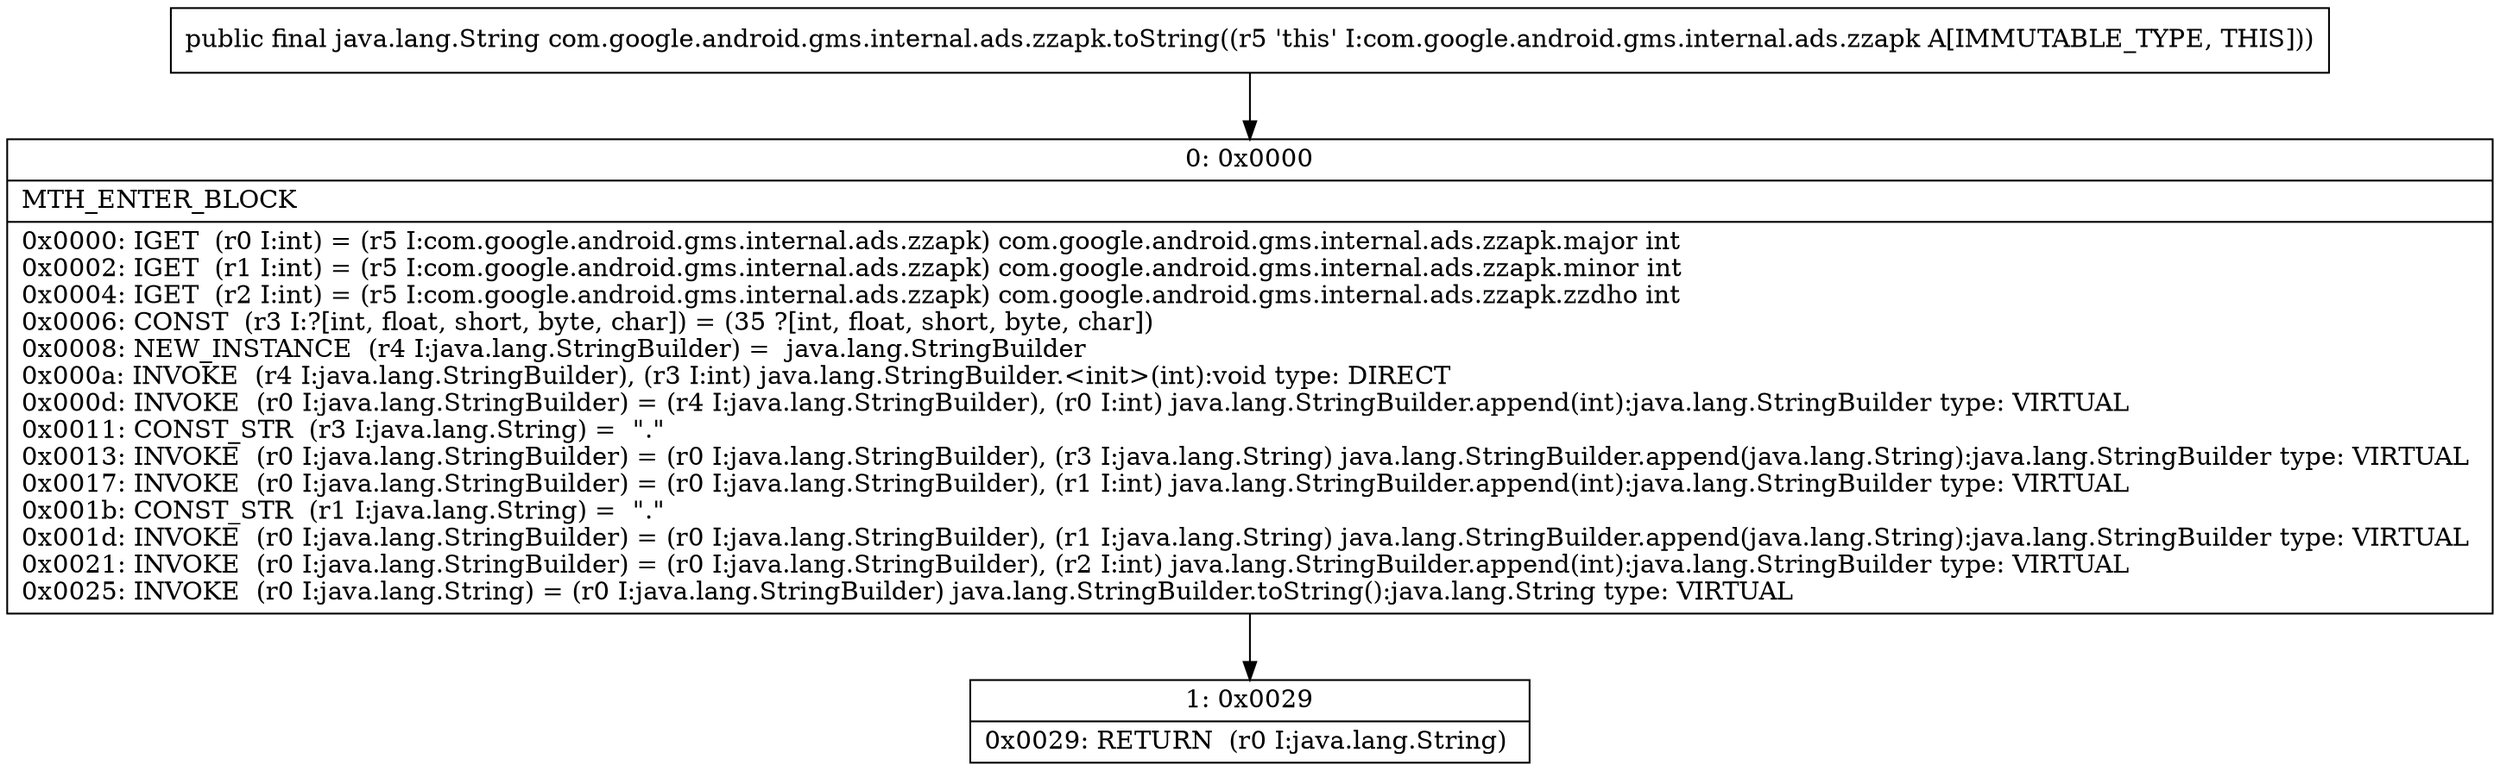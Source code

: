 digraph "CFG forcom.google.android.gms.internal.ads.zzapk.toString()Ljava\/lang\/String;" {
Node_0 [shape=record,label="{0\:\ 0x0000|MTH_ENTER_BLOCK\l|0x0000: IGET  (r0 I:int) = (r5 I:com.google.android.gms.internal.ads.zzapk) com.google.android.gms.internal.ads.zzapk.major int \l0x0002: IGET  (r1 I:int) = (r5 I:com.google.android.gms.internal.ads.zzapk) com.google.android.gms.internal.ads.zzapk.minor int \l0x0004: IGET  (r2 I:int) = (r5 I:com.google.android.gms.internal.ads.zzapk) com.google.android.gms.internal.ads.zzapk.zzdho int \l0x0006: CONST  (r3 I:?[int, float, short, byte, char]) = (35 ?[int, float, short, byte, char]) \l0x0008: NEW_INSTANCE  (r4 I:java.lang.StringBuilder) =  java.lang.StringBuilder \l0x000a: INVOKE  (r4 I:java.lang.StringBuilder), (r3 I:int) java.lang.StringBuilder.\<init\>(int):void type: DIRECT \l0x000d: INVOKE  (r0 I:java.lang.StringBuilder) = (r4 I:java.lang.StringBuilder), (r0 I:int) java.lang.StringBuilder.append(int):java.lang.StringBuilder type: VIRTUAL \l0x0011: CONST_STR  (r3 I:java.lang.String) =  \".\" \l0x0013: INVOKE  (r0 I:java.lang.StringBuilder) = (r0 I:java.lang.StringBuilder), (r3 I:java.lang.String) java.lang.StringBuilder.append(java.lang.String):java.lang.StringBuilder type: VIRTUAL \l0x0017: INVOKE  (r0 I:java.lang.StringBuilder) = (r0 I:java.lang.StringBuilder), (r1 I:int) java.lang.StringBuilder.append(int):java.lang.StringBuilder type: VIRTUAL \l0x001b: CONST_STR  (r1 I:java.lang.String) =  \".\" \l0x001d: INVOKE  (r0 I:java.lang.StringBuilder) = (r0 I:java.lang.StringBuilder), (r1 I:java.lang.String) java.lang.StringBuilder.append(java.lang.String):java.lang.StringBuilder type: VIRTUAL \l0x0021: INVOKE  (r0 I:java.lang.StringBuilder) = (r0 I:java.lang.StringBuilder), (r2 I:int) java.lang.StringBuilder.append(int):java.lang.StringBuilder type: VIRTUAL \l0x0025: INVOKE  (r0 I:java.lang.String) = (r0 I:java.lang.StringBuilder) java.lang.StringBuilder.toString():java.lang.String type: VIRTUAL \l}"];
Node_1 [shape=record,label="{1\:\ 0x0029|0x0029: RETURN  (r0 I:java.lang.String) \l}"];
MethodNode[shape=record,label="{public final java.lang.String com.google.android.gms.internal.ads.zzapk.toString((r5 'this' I:com.google.android.gms.internal.ads.zzapk A[IMMUTABLE_TYPE, THIS])) }"];
MethodNode -> Node_0;
Node_0 -> Node_1;
}

